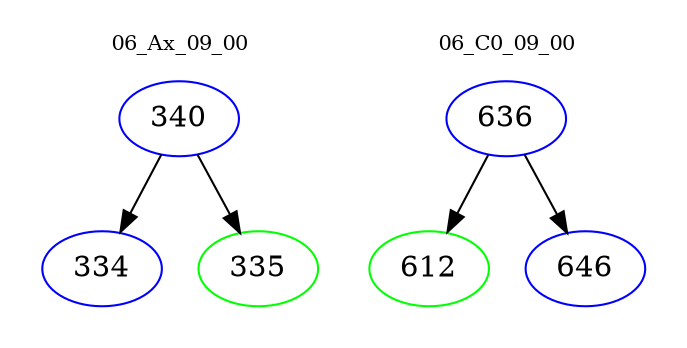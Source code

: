 digraph{
subgraph cluster_0 {
color = white
label = "06_Ax_09_00";
fontsize=10;
T0_340 [label="340", color="blue"]
T0_340 -> T0_334 [color="black"]
T0_334 [label="334", color="blue"]
T0_340 -> T0_335 [color="black"]
T0_335 [label="335", color="green"]
}
subgraph cluster_1 {
color = white
label = "06_C0_09_00";
fontsize=10;
T1_636 [label="636", color="blue"]
T1_636 -> T1_612 [color="black"]
T1_612 [label="612", color="green"]
T1_636 -> T1_646 [color="black"]
T1_646 [label="646", color="blue"]
}
}
